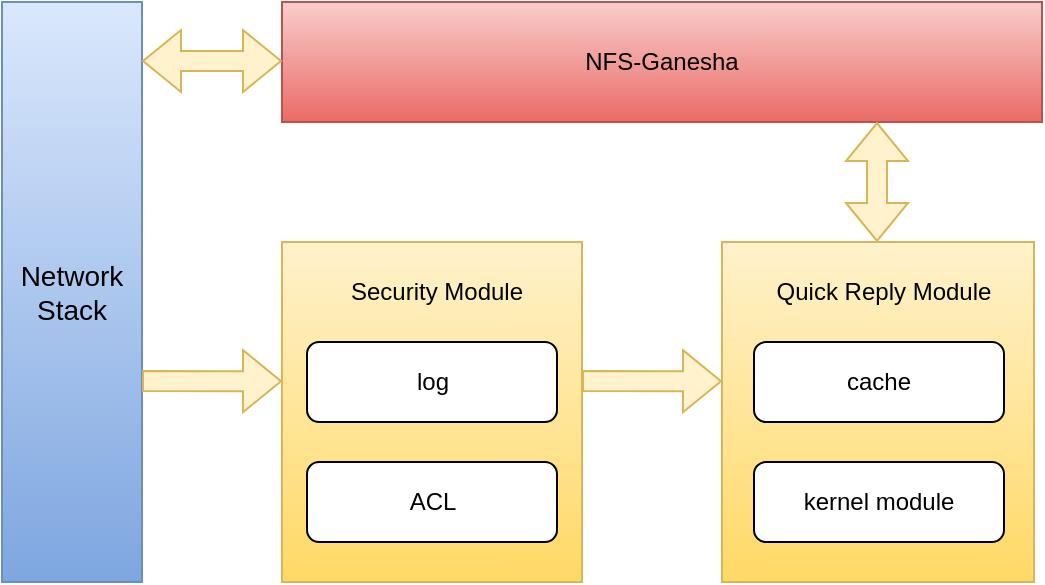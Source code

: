 <mxfile version="21.6.8" type="github">
  <diagram name="第 1 页" id="O623X_YfpJGWirx1yeM5">
    <mxGraphModel dx="996" dy="581" grid="1" gridSize="10" guides="1" tooltips="1" connect="1" arrows="1" fold="1" page="1" pageScale="1" pageWidth="827" pageHeight="1169" math="0" shadow="0">
      <root>
        <mxCell id="0" />
        <mxCell id="1" parent="0" />
        <mxCell id="vRw4z7j-ilemCp1iJh7U-1" value="NFS-Ganesha" style="rounded=0;whiteSpace=wrap;html=1;fillColor=#f8cecc;gradientColor=#ea6b66;strokeColor=#b85450;" vertex="1" parent="1">
          <mxGeometry x="180" y="50" width="380" height="60" as="geometry" />
        </mxCell>
        <mxCell id="vRw4z7j-ilemCp1iJh7U-8" value="&lt;font style=&quot;font-size: 14px;&quot;&gt;Network&lt;br&gt;Stack&lt;/font&gt;" style="rounded=0;whiteSpace=wrap;html=1;fillColor=#dae8fc;strokeColor=#6c8ebf;gradientColor=#7ea6e0;" vertex="1" parent="1">
          <mxGeometry x="40" y="50" width="70" height="290" as="geometry" />
        </mxCell>
        <mxCell id="vRw4z7j-ilemCp1iJh7U-11" value="" style="shape=flexArrow;endArrow=classic;startArrow=classic;html=1;rounded=0;fillColor=#fff2cc;strokeColor=#d6b656;" edge="1" parent="1">
          <mxGeometry width="100" height="100" relative="1" as="geometry">
            <mxPoint x="110" y="79.5" as="sourcePoint" />
            <mxPoint x="180" y="79.5" as="targetPoint" />
          </mxGeometry>
        </mxCell>
        <mxCell id="vRw4z7j-ilemCp1iJh7U-22" value="" style="rounded=0;whiteSpace=wrap;html=1;fillColor=#fff2cc;gradientColor=#ffd966;strokeColor=#d6b656;" vertex="1" parent="1">
          <mxGeometry x="180" y="170" width="150" height="170" as="geometry" />
        </mxCell>
        <mxCell id="vRw4z7j-ilemCp1iJh7U-23" value="" style="rounded=0;whiteSpace=wrap;html=1;fillColor=#fff2cc;gradientColor=#ffd966;strokeColor=#d6b656;" vertex="1" parent="1">
          <mxGeometry x="400" y="170" width="156" height="170" as="geometry" />
        </mxCell>
        <mxCell id="vRw4z7j-ilemCp1iJh7U-24" value="log" style="rounded=1;whiteSpace=wrap;html=1;" vertex="1" parent="1">
          <mxGeometry x="192.5" y="220" width="125" height="40" as="geometry" />
        </mxCell>
        <mxCell id="vRw4z7j-ilemCp1iJh7U-28" value="cache" style="rounded=1;whiteSpace=wrap;html=1;" vertex="1" parent="1">
          <mxGeometry x="416" y="220" width="125" height="40" as="geometry" />
        </mxCell>
        <mxCell id="vRw4z7j-ilemCp1iJh7U-29" value="kernel module" style="rounded=1;whiteSpace=wrap;html=1;" vertex="1" parent="1">
          <mxGeometry x="416" y="280" width="125" height="40" as="geometry" />
        </mxCell>
        <mxCell id="vRw4z7j-ilemCp1iJh7U-30" value="ACL" style="rounded=1;whiteSpace=wrap;html=1;" vertex="1" parent="1">
          <mxGeometry x="192.5" y="280" width="125" height="40" as="geometry" />
        </mxCell>
        <mxCell id="vRw4z7j-ilemCp1iJh7U-31" value="Security Module" style="text;html=1;strokeColor=none;fillColor=none;align=center;verticalAlign=middle;whiteSpace=wrap;rounded=0;" vertex="1" parent="1">
          <mxGeometry x="210" y="180" width="95" height="30" as="geometry" />
        </mxCell>
        <mxCell id="vRw4z7j-ilemCp1iJh7U-33" value="Quick Reply Module" style="text;html=1;strokeColor=none;fillColor=none;align=center;verticalAlign=middle;whiteSpace=wrap;rounded=0;" vertex="1" parent="1">
          <mxGeometry x="416" y="180" width="130" height="30" as="geometry" />
        </mxCell>
        <mxCell id="vRw4z7j-ilemCp1iJh7U-37" value="" style="shape=flexArrow;endArrow=classic;html=1;rounded=0;entryX=-0.021;entryY=0.422;entryDx=0;entryDy=0;entryPerimeter=0;fillColor=#fff2cc;strokeColor=#d6b656;" edge="1" parent="1">
          <mxGeometry width="50" height="50" relative="1" as="geometry">
            <mxPoint x="110" y="239.5" as="sourcePoint" />
            <mxPoint x="180.0" y="239.62" as="targetPoint" />
          </mxGeometry>
        </mxCell>
        <mxCell id="vRw4z7j-ilemCp1iJh7U-38" value="" style="shape=flexArrow;endArrow=classic;html=1;rounded=0;entryX=-0.021;entryY=0.422;entryDx=0;entryDy=0;entryPerimeter=0;fillColor=#fff2cc;strokeColor=#d6b656;" edge="1" parent="1">
          <mxGeometry width="50" height="50" relative="1" as="geometry">
            <mxPoint x="330" y="239.5" as="sourcePoint" />
            <mxPoint x="400.0" y="239.62" as="targetPoint" />
          </mxGeometry>
        </mxCell>
        <mxCell id="vRw4z7j-ilemCp1iJh7U-40" value="" style="shape=flexArrow;endArrow=classic;startArrow=classic;html=1;rounded=0;strokeColor=#d6b656;fillColor=#fff2cc;" edge="1" parent="1">
          <mxGeometry width="100" height="100" relative="1" as="geometry">
            <mxPoint x="477.5" y="170" as="sourcePoint" />
            <mxPoint x="477.5" y="110" as="targetPoint" />
          </mxGeometry>
        </mxCell>
      </root>
    </mxGraphModel>
  </diagram>
</mxfile>
